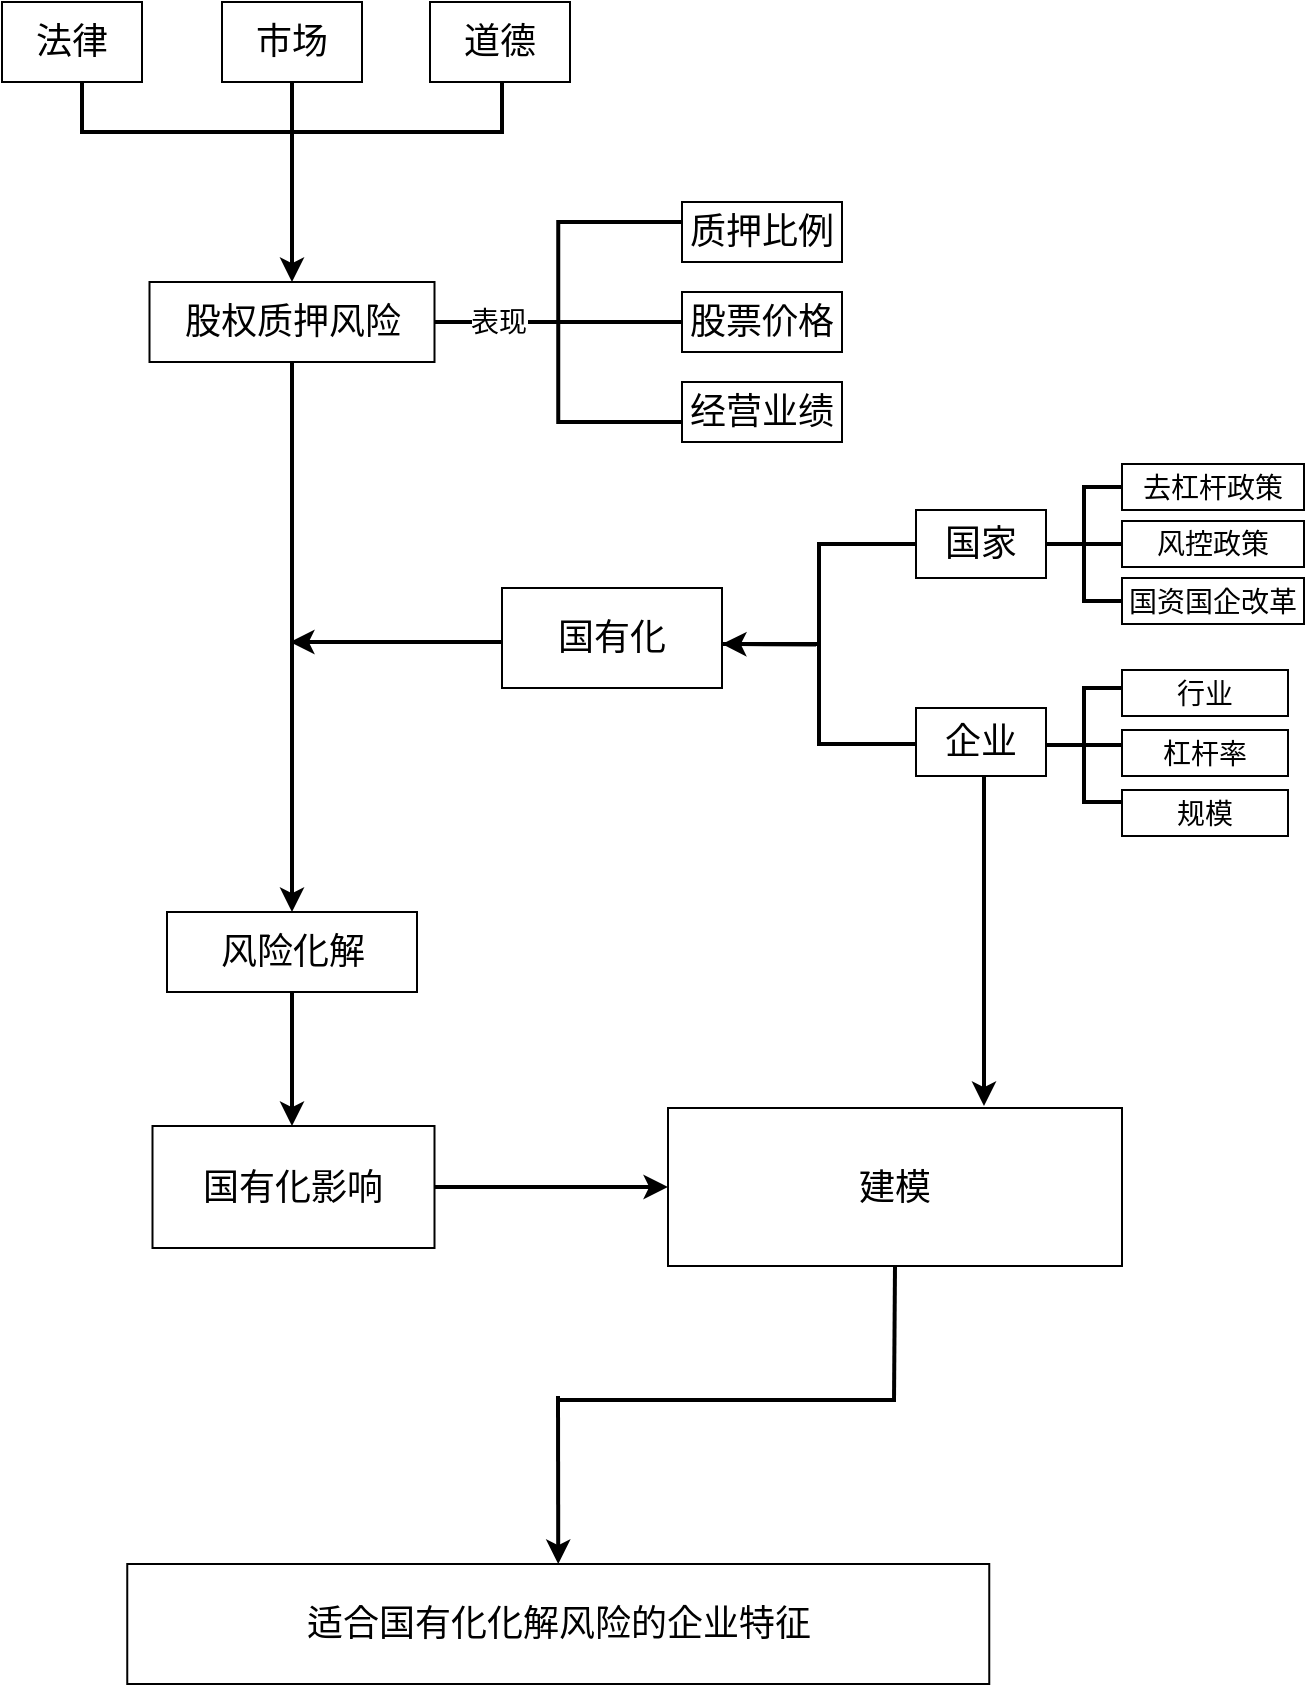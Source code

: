 <mxfile version="13.8.8" type="github">
  <diagram id="TawOsK5QMrJL-GXVwjTe" name="Page-1">
    <mxGraphModel dx="2365" dy="1655" grid="1" gridSize="10" guides="1" tooltips="1" connect="1" arrows="1" fold="1" page="1" pageScale="1" pageWidth="827" pageHeight="1169" background="#ffffff" math="0" shadow="0">
      <root>
        <mxCell id="0" />
        <mxCell id="1" parent="0" />
        <mxCell id="91Kuf8-zEpib17_aK-JL-1" value="&lt;font style=&quot;font-size: 18px&quot;&gt;法律&lt;/font&gt;" style="rounded=0;whiteSpace=wrap;html=1;" vertex="1" parent="1">
          <mxGeometry x="130" y="80" width="70" height="40" as="geometry" />
        </mxCell>
        <mxCell id="91Kuf8-zEpib17_aK-JL-3" value="&lt;font style=&quot;font-size: 18px&quot;&gt;市场&lt;/font&gt;" style="rounded=0;whiteSpace=wrap;html=1;" vertex="1" parent="1">
          <mxGeometry x="240" y="80" width="70" height="40" as="geometry" />
        </mxCell>
        <mxCell id="91Kuf8-zEpib17_aK-JL-13" value="&lt;font size=&quot;4&quot;&gt;道德&lt;/font&gt;" style="rounded=0;whiteSpace=wrap;html=1;" vertex="1" parent="1">
          <mxGeometry x="344" y="80" width="70" height="40" as="geometry" />
        </mxCell>
        <mxCell id="91Kuf8-zEpib17_aK-JL-18" value="" style="strokeWidth=2;html=1;shape=mxgraph.flowchart.annotation_2;align=left;labelPosition=right;pointerEvents=1;rotation=-90;" vertex="1" parent="1">
          <mxGeometry x="250" y="40" width="50" height="210" as="geometry" />
        </mxCell>
        <mxCell id="91Kuf8-zEpib17_aK-JL-21" value="" style="endArrow=classic;html=1;exitX=1;exitY=0.5;exitDx=0;exitDy=0;exitPerimeter=0;strokeWidth=2;entryX=0.5;entryY=0;entryDx=0;entryDy=0;" edge="1" parent="1" source="91Kuf8-zEpib17_aK-JL-18" target="91Kuf8-zEpib17_aK-JL-22">
          <mxGeometry width="50" height="50" relative="1" as="geometry">
            <mxPoint x="360" y="260" as="sourcePoint" />
            <mxPoint x="275" y="190" as="targetPoint" />
          </mxGeometry>
        </mxCell>
        <mxCell id="91Kuf8-zEpib17_aK-JL-22" value="&lt;font style=&quot;font-size: 18px&quot;&gt;股权质押风险&lt;/font&gt;" style="rounded=0;whiteSpace=wrap;html=1;" vertex="1" parent="1">
          <mxGeometry x="203.75" y="220" width="142.5" height="40" as="geometry" />
        </mxCell>
        <mxCell id="91Kuf8-zEpib17_aK-JL-23" value="" style="strokeWidth=2;html=1;shape=mxgraph.flowchart.annotation_2;align=left;labelPosition=right;pointerEvents=1;" vertex="1" parent="1">
          <mxGeometry x="346.25" y="190" width="123.75" height="100" as="geometry" />
        </mxCell>
        <mxCell id="91Kuf8-zEpib17_aK-JL-26" value="" style="endArrow=none;html=1;strokeWidth=2;entryX=1;entryY=0.5;entryDx=0;entryDy=0;entryPerimeter=0;exitX=0;exitY=0.5;exitDx=0;exitDy=0;exitPerimeter=0;" edge="1" parent="1" source="91Kuf8-zEpib17_aK-JL-23" target="91Kuf8-zEpib17_aK-JL-23">
          <mxGeometry width="50" height="50" relative="1" as="geometry">
            <mxPoint x="360" y="260" as="sourcePoint" />
            <mxPoint x="410" y="210" as="targetPoint" />
          </mxGeometry>
        </mxCell>
        <mxCell id="91Kuf8-zEpib17_aK-JL-28" value="&lt;font style=&quot;font-size: 14px&quot;&gt;表现&lt;/font&gt;" style="edgeLabel;html=1;align=center;verticalAlign=middle;resizable=0;points=[];" vertex="1" connectable="0" parent="91Kuf8-zEpib17_aK-JL-26">
          <mxGeometry x="-0.487" relative="1" as="geometry">
            <mxPoint as="offset" />
          </mxGeometry>
        </mxCell>
        <mxCell id="91Kuf8-zEpib17_aK-JL-29" value="&lt;font style=&quot;font-size: 18px&quot;&gt;质押比例&lt;/font&gt;" style="rounded=0;whiteSpace=wrap;html=1;" vertex="1" parent="1">
          <mxGeometry x="470" y="180" width="80" height="30" as="geometry" />
        </mxCell>
        <mxCell id="91Kuf8-zEpib17_aK-JL-31" value="&lt;font style=&quot;font-size: 18px&quot;&gt;股票价格&lt;/font&gt;" style="rounded=0;whiteSpace=wrap;html=1;" vertex="1" parent="1">
          <mxGeometry x="470" y="225" width="80" height="30" as="geometry" />
        </mxCell>
        <mxCell id="91Kuf8-zEpib17_aK-JL-32" value="&lt;font style=&quot;font-size: 18px&quot;&gt;经营业绩&lt;/font&gt;" style="rounded=0;whiteSpace=wrap;html=1;" vertex="1" parent="1">
          <mxGeometry x="470" y="270" width="80" height="30" as="geometry" />
        </mxCell>
        <mxCell id="91Kuf8-zEpib17_aK-JL-33" value="" style="endArrow=classic;html=1;strokeWidth=2;exitX=0.5;exitY=1;exitDx=0;exitDy=0;entryX=0.5;entryY=0;entryDx=0;entryDy=0;" edge="1" parent="1" source="91Kuf8-zEpib17_aK-JL-22" target="91Kuf8-zEpib17_aK-JL-34">
          <mxGeometry width="50" height="50" relative="1" as="geometry">
            <mxPoint x="360" y="550" as="sourcePoint" />
            <mxPoint x="275" y="495" as="targetPoint" />
          </mxGeometry>
        </mxCell>
        <mxCell id="91Kuf8-zEpib17_aK-JL-34" value="&lt;font style=&quot;font-size: 18px&quot;&gt;风险化解&lt;/font&gt;" style="rounded=0;whiteSpace=wrap;html=1;" vertex="1" parent="1">
          <mxGeometry x="212.5" y="535" width="125" height="40" as="geometry" />
        </mxCell>
        <mxCell id="91Kuf8-zEpib17_aK-JL-35" value="" style="endArrow=classic;html=1;strokeWidth=2;" edge="1" parent="1">
          <mxGeometry width="50" height="50" relative="1" as="geometry">
            <mxPoint x="380" y="400" as="sourcePoint" />
            <mxPoint x="274" y="400" as="targetPoint" />
          </mxGeometry>
        </mxCell>
        <mxCell id="91Kuf8-zEpib17_aK-JL-80" value="&lt;font style=&quot;font-size: 18px&quot;&gt;国有化&lt;/font&gt;" style="rounded=0;whiteSpace=wrap;html=1;" vertex="1" parent="1">
          <mxGeometry x="380" y="373" width="110" height="50" as="geometry" />
        </mxCell>
        <mxCell id="91Kuf8-zEpib17_aK-JL-81" value="" style="strokeWidth=2;html=1;shape=mxgraph.flowchart.annotation_2;align=left;labelPosition=right;pointerEvents=1;rotation=0;" vertex="1" parent="1">
          <mxGeometry x="490" y="351" width="97" height="100" as="geometry" />
        </mxCell>
        <mxCell id="91Kuf8-zEpib17_aK-JL-82" value="" style="endArrow=classic;html=1;strokeWidth=2;exitX=0.485;exitY=0.503;exitDx=0;exitDy=0;exitPerimeter=0;entryX=0;entryY=0.5;entryDx=0;entryDy=0;entryPerimeter=0;" edge="1" parent="1" source="91Kuf8-zEpib17_aK-JL-81" target="91Kuf8-zEpib17_aK-JL-81">
          <mxGeometry width="50" height="50" relative="1" as="geometry">
            <mxPoint x="461" y="502" as="sourcePoint" />
            <mxPoint x="511" y="452" as="targetPoint" />
          </mxGeometry>
        </mxCell>
        <mxCell id="91Kuf8-zEpib17_aK-JL-83" value="&lt;font style=&quot;font-size: 18px&quot;&gt;国家&lt;/font&gt;" style="rounded=0;whiteSpace=wrap;html=1;" vertex="1" parent="1">
          <mxGeometry x="587" y="334" width="65" height="34" as="geometry" />
        </mxCell>
        <mxCell id="91Kuf8-zEpib17_aK-JL-84" value="&lt;font style=&quot;font-size: 18px&quot;&gt;企业&lt;/font&gt;" style="rounded=0;whiteSpace=wrap;html=1;" vertex="1" parent="1">
          <mxGeometry x="587" y="433" width="65" height="34" as="geometry" />
        </mxCell>
        <mxCell id="91Kuf8-zEpib17_aK-JL-85" value="" style="strokeWidth=2;html=1;shape=mxgraph.flowchart.annotation_2;align=left;labelPosition=right;pointerEvents=1;" vertex="1" parent="1">
          <mxGeometry x="652" y="322.5" width="38" height="57" as="geometry" />
        </mxCell>
        <mxCell id="91Kuf8-zEpib17_aK-JL-86" value="" style="strokeWidth=2;html=1;shape=mxgraph.flowchart.annotation_2;align=left;labelPosition=right;pointerEvents=1;" vertex="1" parent="1">
          <mxGeometry x="652" y="423" width="38" height="57" as="geometry" />
        </mxCell>
        <mxCell id="91Kuf8-zEpib17_aK-JL-87" value="" style="endArrow=none;html=1;strokeWidth=2;entryX=0;entryY=0.5;entryDx=0;entryDy=0;entryPerimeter=0;exitX=1;exitY=0.5;exitDx=0;exitDy=0;exitPerimeter=0;" edge="1" parent="1" source="91Kuf8-zEpib17_aK-JL-85" target="91Kuf8-zEpib17_aK-JL-85">
          <mxGeometry width="50" height="50" relative="1" as="geometry">
            <mxPoint x="461" y="443" as="sourcePoint" />
            <mxPoint x="511" y="393" as="targetPoint" />
          </mxGeometry>
        </mxCell>
        <mxCell id="91Kuf8-zEpib17_aK-JL-88" value="" style="endArrow=none;html=1;strokeWidth=2;exitX=0;exitY=0.5;exitDx=0;exitDy=0;exitPerimeter=0;entryX=1;entryY=0.5;entryDx=0;entryDy=0;entryPerimeter=0;" edge="1" parent="1" source="91Kuf8-zEpib17_aK-JL-86" target="91Kuf8-zEpib17_aK-JL-86">
          <mxGeometry width="50" height="50" relative="1" as="geometry">
            <mxPoint x="461" y="443" as="sourcePoint" />
            <mxPoint x="511" y="393" as="targetPoint" />
          </mxGeometry>
        </mxCell>
        <mxCell id="91Kuf8-zEpib17_aK-JL-89" value="&lt;font style=&quot;font-size: 14px&quot;&gt;去杠杆政策&lt;/font&gt;" style="rounded=0;whiteSpace=wrap;html=1;" vertex="1" parent="1">
          <mxGeometry x="690" y="311" width="91" height="23" as="geometry" />
        </mxCell>
        <mxCell id="91Kuf8-zEpib17_aK-JL-90" value="&lt;span style=&quot;font-size: 14px&quot;&gt;风控政策&lt;/span&gt;" style="rounded=0;whiteSpace=wrap;html=1;" vertex="1" parent="1">
          <mxGeometry x="690" y="339.5" width="91" height="23" as="geometry" />
        </mxCell>
        <mxCell id="91Kuf8-zEpib17_aK-JL-91" value="&lt;span style=&quot;font-size: 14px&quot;&gt;国资国企改革&lt;/span&gt;" style="rounded=0;whiteSpace=wrap;html=1;" vertex="1" parent="1">
          <mxGeometry x="690" y="368" width="91" height="23" as="geometry" />
        </mxCell>
        <mxCell id="91Kuf8-zEpib17_aK-JL-92" value="&lt;span style=&quot;font-size: 14px&quot;&gt;行业&lt;/span&gt;" style="rounded=0;whiteSpace=wrap;html=1;" vertex="1" parent="1">
          <mxGeometry x="690" y="414" width="83" height="23" as="geometry" />
        </mxCell>
        <mxCell id="91Kuf8-zEpib17_aK-JL-93" value="&lt;span style=&quot;font-size: 14px&quot;&gt;杠杆率&lt;/span&gt;" style="rounded=0;whiteSpace=wrap;html=1;" vertex="1" parent="1">
          <mxGeometry x="690" y="444" width="83" height="23" as="geometry" />
        </mxCell>
        <mxCell id="91Kuf8-zEpib17_aK-JL-94" value="&lt;span style=&quot;font-size: 14px&quot;&gt;规模&lt;/span&gt;" style="rounded=0;whiteSpace=wrap;html=1;" vertex="1" parent="1">
          <mxGeometry x="690" y="474" width="83" height="23" as="geometry" />
        </mxCell>
        <mxCell id="91Kuf8-zEpib17_aK-JL-95" value="" style="endArrow=classic;html=1;strokeWidth=2;exitX=0.5;exitY=1;exitDx=0;exitDy=0;" edge="1" parent="1" source="91Kuf8-zEpib17_aK-JL-34">
          <mxGeometry width="50" height="50" relative="1" as="geometry">
            <mxPoint x="389" y="494" as="sourcePoint" />
            <mxPoint x="275" y="642" as="targetPoint" />
          </mxGeometry>
        </mxCell>
        <mxCell id="91Kuf8-zEpib17_aK-JL-96" value="&lt;font style=&quot;font-size: 18px&quot;&gt;国有化影响&lt;/font&gt;" style="rounded=0;whiteSpace=wrap;html=1;" vertex="1" parent="1">
          <mxGeometry x="205.25" y="642" width="141" height="61" as="geometry" />
        </mxCell>
        <mxCell id="91Kuf8-zEpib17_aK-JL-97" value="" style="endArrow=classic;html=1;strokeWidth=2;exitX=1;exitY=0.5;exitDx=0;exitDy=0;entryX=0;entryY=0.5;entryDx=0;entryDy=0;" edge="1" parent="1" source="91Kuf8-zEpib17_aK-JL-96" target="91Kuf8-zEpib17_aK-JL-98">
          <mxGeometry width="50" height="50" relative="1" as="geometry">
            <mxPoint x="388" y="745" as="sourcePoint" />
            <mxPoint x="443" y="673" as="targetPoint" />
          </mxGeometry>
        </mxCell>
        <mxCell id="91Kuf8-zEpib17_aK-JL-98" value="&lt;font style=&quot;font-size: 18px&quot;&gt;建模&lt;/font&gt;" style="rounded=0;whiteSpace=wrap;html=1;" vertex="1" parent="1">
          <mxGeometry x="463" y="633" width="227" height="79" as="geometry" />
        </mxCell>
        <mxCell id="91Kuf8-zEpib17_aK-JL-99" value="" style="endArrow=classic;html=1;strokeWidth=2;" edge="1" parent="1">
          <mxGeometry width="50" height="50" relative="1" as="geometry">
            <mxPoint x="621" y="467" as="sourcePoint" />
            <mxPoint x="621" y="632" as="targetPoint" />
          </mxGeometry>
        </mxCell>
        <mxCell id="91Kuf8-zEpib17_aK-JL-101" value="&lt;font style=&quot;font-size: 18px&quot;&gt;适合国有化化解风险的企业特征&lt;/font&gt;" style="rounded=0;whiteSpace=wrap;html=1;" vertex="1" parent="1">
          <mxGeometry x="192.63" y="861" width="431" height="60" as="geometry" />
        </mxCell>
        <mxCell id="91Kuf8-zEpib17_aK-JL-104" value="" style="endArrow=none;html=1;strokeWidth=2;entryX=0.5;entryY=1;entryDx=0;entryDy=0;" edge="1" parent="1" target="91Kuf8-zEpib17_aK-JL-98">
          <mxGeometry width="50" height="50" relative="1" as="geometry">
            <mxPoint x="576" y="780" as="sourcePoint" />
            <mxPoint x="520" y="660" as="targetPoint" />
          </mxGeometry>
        </mxCell>
        <mxCell id="91Kuf8-zEpib17_aK-JL-105" value="" style="endArrow=none;html=1;strokeWidth=2;" edge="1" parent="1">
          <mxGeometry width="50" height="50" relative="1" as="geometry">
            <mxPoint x="575.5" y="779" as="sourcePoint" />
            <mxPoint x="408" y="779" as="targetPoint" />
            <Array as="points">
              <mxPoint x="479" y="779" />
            </Array>
          </mxGeometry>
        </mxCell>
        <mxCell id="91Kuf8-zEpib17_aK-JL-106" value="" style="endArrow=classic;html=1;strokeWidth=2;entryX=0.5;entryY=0;entryDx=0;entryDy=0;" edge="1" parent="1" target="91Kuf8-zEpib17_aK-JL-101">
          <mxGeometry width="50" height="50" relative="1" as="geometry">
            <mxPoint x="408" y="777" as="sourcePoint" />
            <mxPoint x="521" y="1008" as="targetPoint" />
            <Array as="points" />
          </mxGeometry>
        </mxCell>
      </root>
    </mxGraphModel>
  </diagram>
</mxfile>
